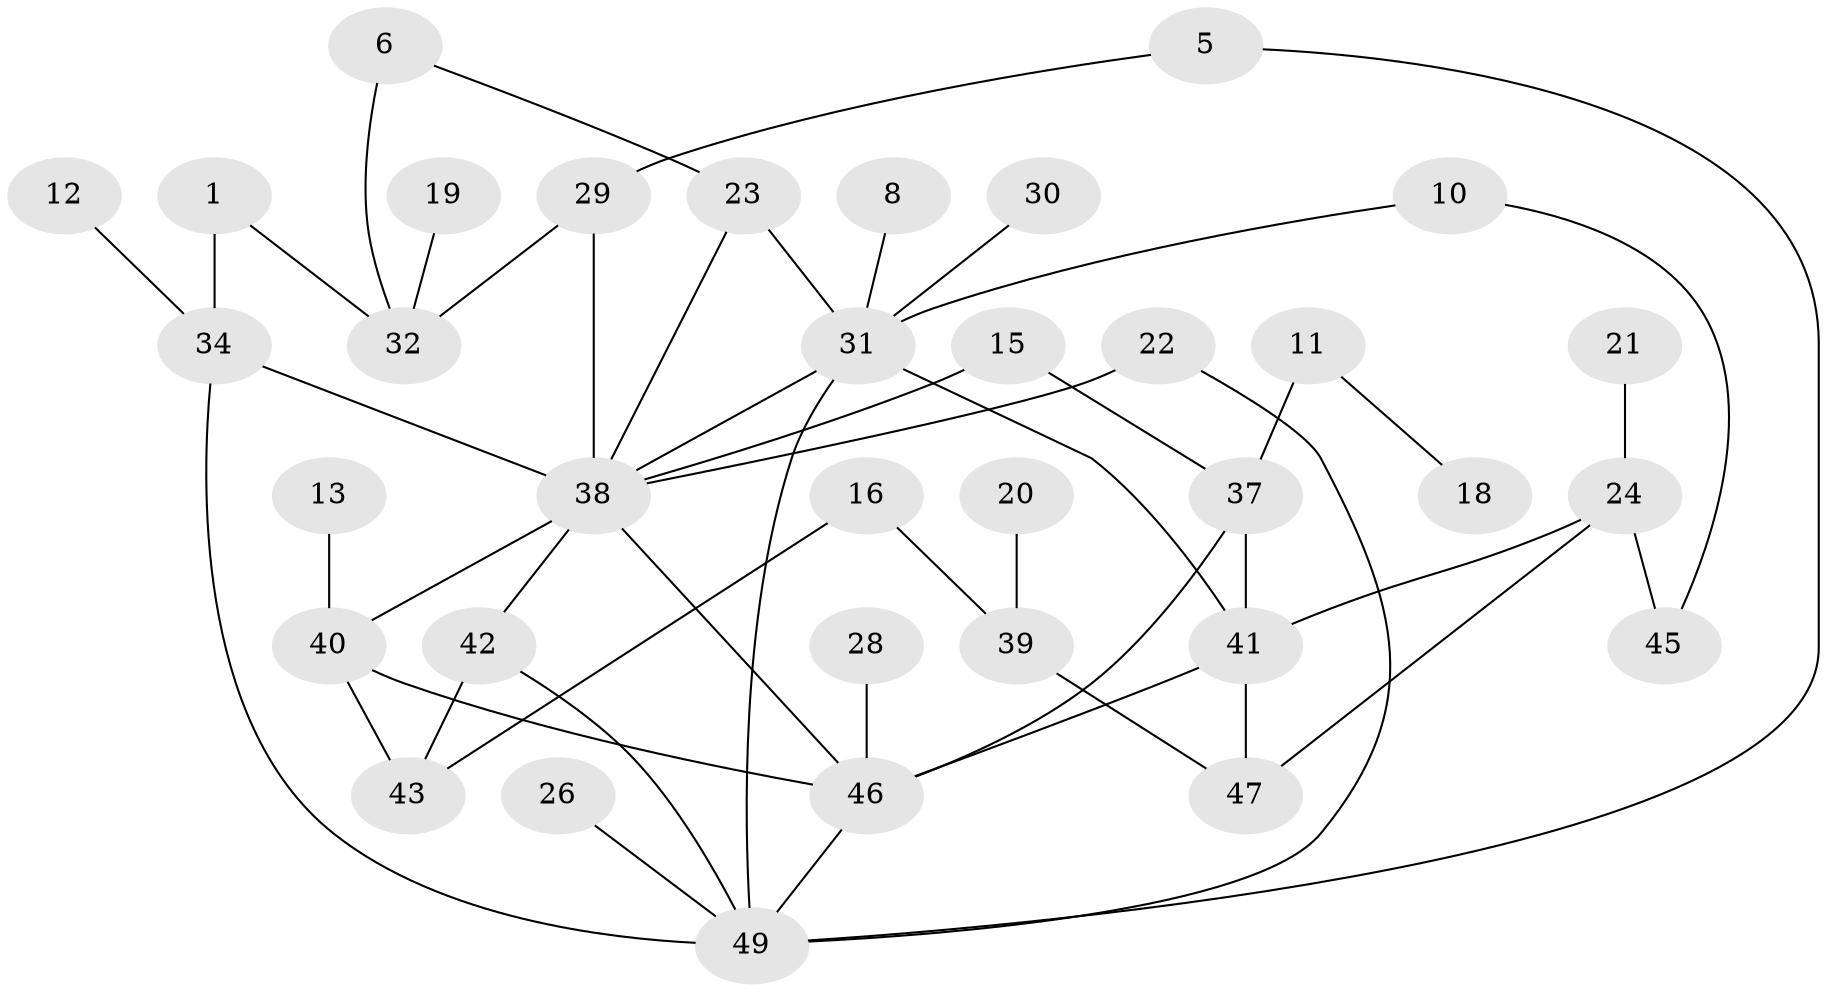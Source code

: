 // original degree distribution, {6: 0.030612244897959183, 2: 0.32653061224489793, 1: 0.24489795918367346, 0: 0.10204081632653061, 3: 0.20408163265306123, 4: 0.07142857142857142, 5: 0.02040816326530612}
// Generated by graph-tools (version 1.1) at 2025/25/03/09/25 03:25:17]
// undirected, 35 vertices, 50 edges
graph export_dot {
graph [start="1"]
  node [color=gray90,style=filled];
  1;
  5;
  6;
  8;
  10;
  11;
  12;
  13;
  15;
  16;
  18;
  19;
  20;
  21;
  22;
  23;
  24;
  26;
  28;
  29;
  30;
  31;
  32;
  34;
  37;
  38;
  39;
  40;
  41;
  42;
  43;
  45;
  46;
  47;
  49;
  1 -- 32 [weight=1.0];
  1 -- 34 [weight=1.0];
  5 -- 29 [weight=1.0];
  5 -- 49 [weight=1.0];
  6 -- 23 [weight=1.0];
  6 -- 32 [weight=1.0];
  8 -- 31 [weight=1.0];
  10 -- 31 [weight=1.0];
  10 -- 45 [weight=1.0];
  11 -- 18 [weight=1.0];
  11 -- 37 [weight=2.0];
  12 -- 34 [weight=1.0];
  13 -- 40 [weight=2.0];
  15 -- 37 [weight=1.0];
  15 -- 38 [weight=1.0];
  16 -- 39 [weight=1.0];
  16 -- 43 [weight=1.0];
  19 -- 32 [weight=1.0];
  20 -- 39 [weight=1.0];
  21 -- 24 [weight=1.0];
  22 -- 38 [weight=1.0];
  22 -- 49 [weight=1.0];
  23 -- 31 [weight=1.0];
  23 -- 38 [weight=1.0];
  24 -- 41 [weight=1.0];
  24 -- 45 [weight=1.0];
  24 -- 47 [weight=1.0];
  26 -- 49 [weight=1.0];
  28 -- 46 [weight=1.0];
  29 -- 32 [weight=1.0];
  29 -- 38 [weight=1.0];
  30 -- 31 [weight=1.0];
  31 -- 38 [weight=1.0];
  31 -- 41 [weight=1.0];
  31 -- 49 [weight=1.0];
  34 -- 38 [weight=1.0];
  34 -- 49 [weight=1.0];
  37 -- 41 [weight=1.0];
  37 -- 46 [weight=1.0];
  38 -- 40 [weight=1.0];
  38 -- 42 [weight=2.0];
  38 -- 46 [weight=1.0];
  39 -- 47 [weight=1.0];
  40 -- 43 [weight=1.0];
  40 -- 46 [weight=1.0];
  41 -- 46 [weight=1.0];
  41 -- 47 [weight=1.0];
  42 -- 43 [weight=1.0];
  42 -- 49 [weight=1.0];
  46 -- 49 [weight=1.0];
}
